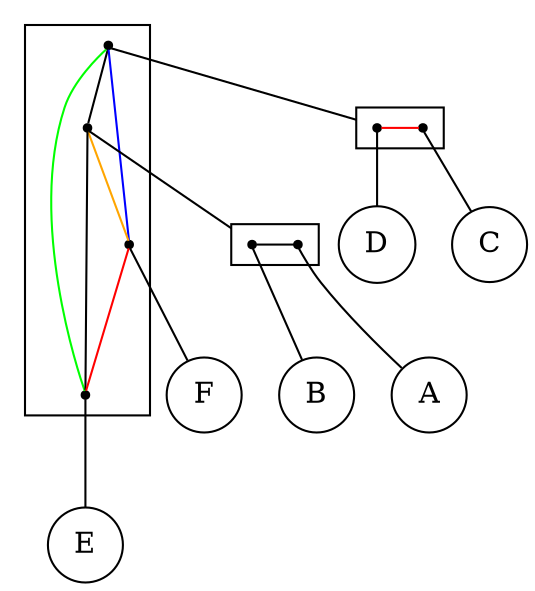 digraph Structure2 {
compound=true;
fontname=Verdana;
fontsize=12;
newrank=true;
node [shape=circle];
F;
E;
B;
A;
D;
C;
subgraph cluster_FEADBC {
node [shape=point];
s_DC -> s_BA  [color=black, arrowhead=none];
s_DC -> s_F  [color=blue, arrowhead=none];
s_DC -> s_E  [color=green, arrowhead=none];
s_BA -> s_F  [color=orange, arrowhead=none];
s_BA -> s_E  [color=black, arrowhead=none];
s_F -> s_E  [color=red, arrowhead=none];
}

subgraph cluster_BA {
rank=same;
node [shape=point];
s_B -> s_A  [color=black, arrowhead=none];
}

subgraph cluster_DC {
rank=same;
node [shape=point];
s_D -> s_C  [color=red, arrowhead=none];
}

s_DC -> s_D  [lhead=cluster_DC, arrowhead=none];
s_BA -> s_B  [lhead=cluster_BA, arrowhead=none];
s_F -> F  [arrowhead=none];
s_E -> E  [arrowhead=none];
s_B -> B  [arrowhead=none];
s_A -> A  [arrowhead=none];
s_D -> D  [arrowhead=none];
s_C -> C  [arrowhead=none];
}
